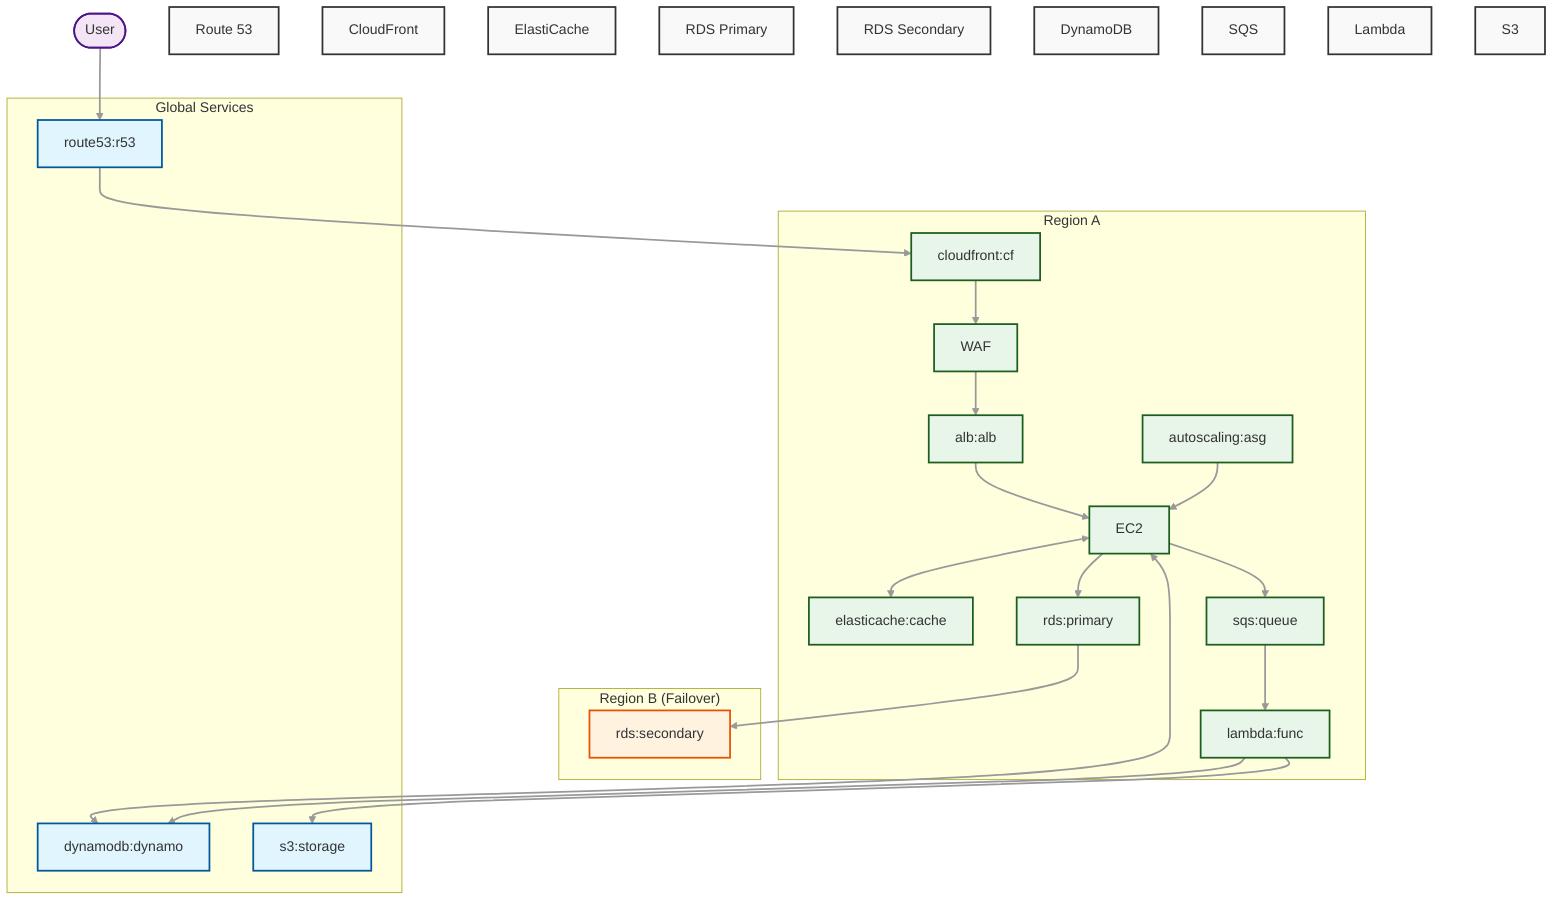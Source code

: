 graph TD
    user([User])
    route53:route531[Route 53]
    cloudfront:cloudfront1[CloudFront]
    waf:waf[WAF]
    
    ec2:ec2[EC2]
    
    elasticache:elasticache1[ElastiCache]
    rds:rds1[RDS Primary]
    rds:rds2[RDS Secondary]
    dynamodb:dynamodb1[DynamoDB]
    sqs:sqs1[SQS]
    lambda:lambda1[Lambda]
    s3:s31[S3]

    user --> route53:r53
    route53:r53 --> cloudfront:cf
    cloudfront:cf --> waf:waf
    waf:waf --> alb:alb
    alb:alb --> ec2:ec2
    ec2:ec2 <--> elasticache:cache
    ec2:ec2 --> rds:primary
    rds:primary --> rds:secondary
    ec2:ec2 <--> dynamodb:dynamo
    ec2:ec2 --> sqs:queue
    sqs:queue --> lambda:func
    lambda:func --> s3:storage
    lambda:func --> dynamodb:dynamo
    autoscaling:asg --> ec2:ec2

    subgraph "Region A"
        cloudfront:cf
        waf:waf
        alb:alb
        ec2:ec2
        autoscaling:asg
        elasticache:cache
        rds:primary
        sqs:queue
        lambda:func
    end

    subgraph "Region B (Failover)"
        rds:secondary
    end

    subgraph "Global Services"
        route53:r53
        dynamodb:dynamo
        s3:storage
    end

    classDef default fill:#f9f9f9,stroke:#333,stroke-width:2px;
    classDef global fill:#e1f5fe,stroke:#01579b,stroke-width:2px;
    classDef regionA fill:#e8f5e9,stroke:#1b5e20,stroke-width:2px;
    classDef regionB fill:#fff3e0,stroke:#e65100,stroke-width:2px;
    classDef user fill:#f3e5f5,stroke:#4a148c,stroke-width:2px;

    class route53:r53,dynamodb:dynamo,s3:storage global;
    class cloudfront:cf,waf:waf,alb:alb,ec2:ec2,autoscaling:asg,elasticache:cache,rds:primary,sqs:queue,lambda:func regionA;
    class rds:secondary regionB;
    class user user;

    linkStyle default stroke:#999,stroke-width:2px,fill:none;